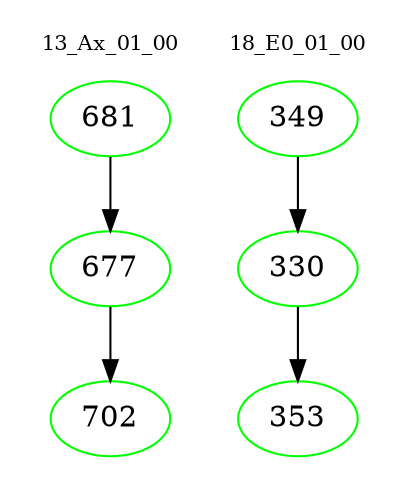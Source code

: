 digraph{
subgraph cluster_0 {
color = white
label = "13_Ax_01_00";
fontsize=10;
T0_681 [label="681", color="green"]
T0_681 -> T0_677 [color="black"]
T0_677 [label="677", color="green"]
T0_677 -> T0_702 [color="black"]
T0_702 [label="702", color="green"]
}
subgraph cluster_1 {
color = white
label = "18_E0_01_00";
fontsize=10;
T1_349 [label="349", color="green"]
T1_349 -> T1_330 [color="black"]
T1_330 [label="330", color="green"]
T1_330 -> T1_353 [color="black"]
T1_353 [label="353", color="green"]
}
}
